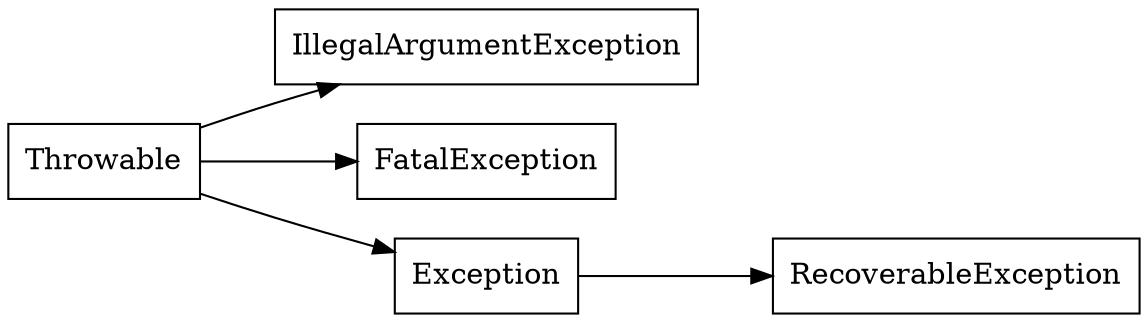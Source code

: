strict digraph class_diagram {
  rankdir=LR;
  TypeThrowable[
    label="Throwable",
    URL="Throwable.html",
    tooltip="com.sekati.except.Throwable",
    shape="record"
  ];
  TypeRecoverableException[
    label="RecoverableException",
    URL="RecoverableException.html",
    tooltip="com.sekati.except.RecoverableException",
    shape="record"
  ];
  TypeIllegalArgumentException[
    label="IllegalArgumentException",
    URL="IllegalArgumentException.html",
    tooltip="com.sekati.except.IllegalArgumentException",
    shape="record"
  ];
  TypeFatalException[
    label="FatalException",
    URL="FatalException.html",
    tooltip="com.sekati.except.FatalException",
    shape="record"
  ];
  TypeException[
    label="Exception",
    URL="Exception.html",
    tooltip="com.sekati.except.Exception",
    shape="record"
  ];
  TypeException -> TypeRecoverableException;
  TypeThrowable -> TypeIllegalArgumentException;
  TypeThrowable -> TypeFatalException;
  TypeThrowable -> TypeException;
}
